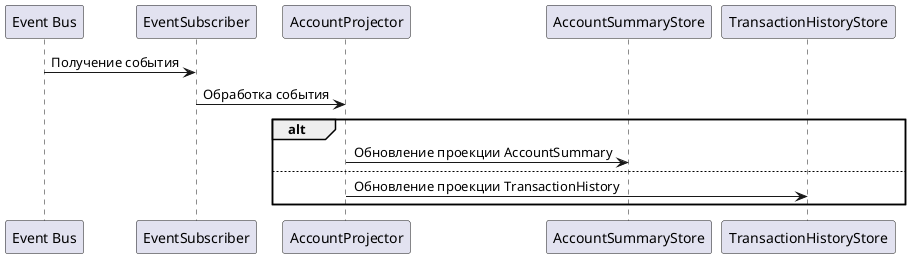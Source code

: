 @startuml
participant EventBus as "Event Bus"
participant EventSubscriber as "EventSubscriber"
participant AccountProjector as "AccountProjector"
participant AccountSummaryStore as "AccountSummaryStore"
participant TransactionHistoryStore as "TransactionHistoryStore"


EventBus -> EventSubscriber: Получение события
EventSubscriber -> AccountProjector: Обработка события
alt
    AccountProjector -> AccountSummaryStore: Обновление проекции AccountSummary
else
    AccountProjector -> TransactionHistoryStore: Обновление проекции TransactionHistory
end
@enduml
